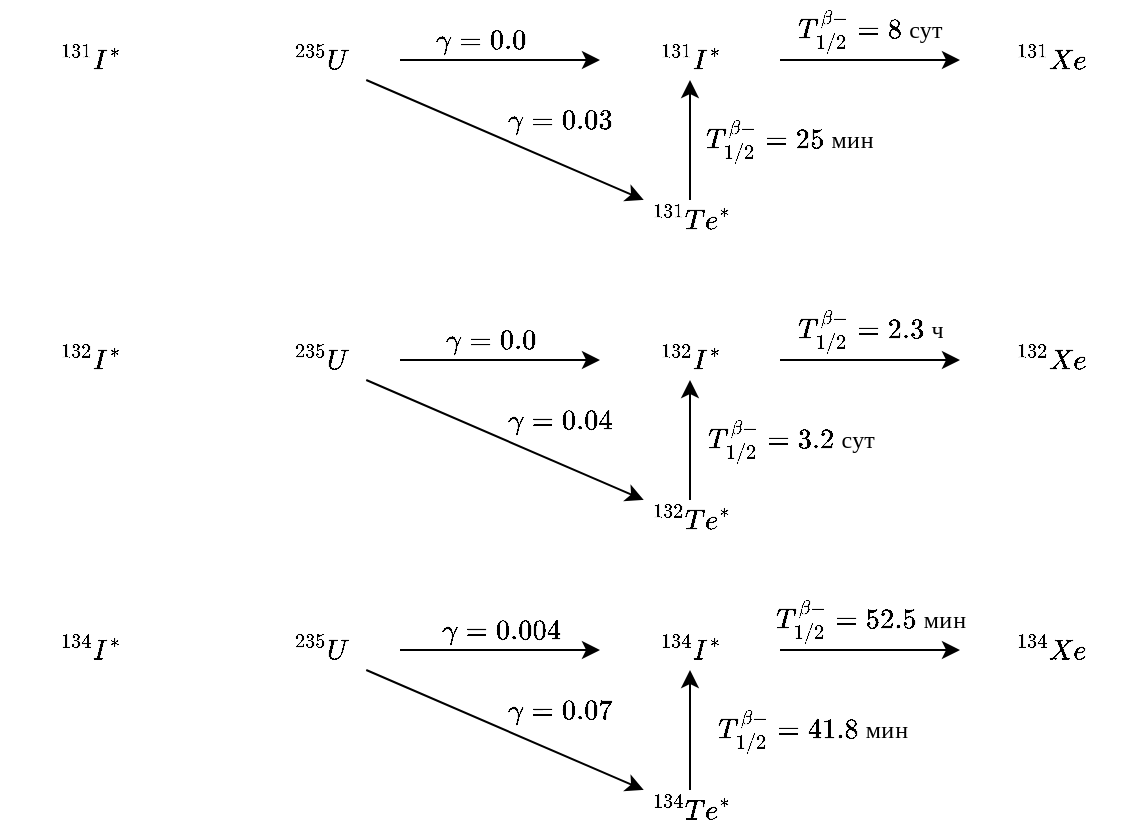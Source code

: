 <mxfile version="11.3.0" type="device" pages="1"><diagram id="QAlOe5eIOQ7eeqK8YHwq" name="Page-1"><mxGraphModel dx="784" dy="629" grid="1" gridSize="10" guides="1" tooltips="1" connect="1" arrows="1" fold="1" page="1" pageScale="1" pageWidth="850" pageHeight="1100" math="1" shadow="0"><root><mxCell id="0"/><mxCell id="1" parent="0"/><mxCell id="5QBfGmfSeDrkzGsC3QRD-2" value="$$^{131}I^*$$" style="text;html=1;resizable=0;autosize=1;align=center;verticalAlign=middle;points=[];fillColor=none;strokeColor=none;rounded=0;" parent="1" vertex="1"><mxGeometry x="40" y="70" width="90" height="20" as="geometry"/></mxCell><mxCell id="5QBfGmfSeDrkzGsC3QRD-5" value="" style="edgeStyle=orthogonalEdgeStyle;rounded=0;orthogonalLoop=1;jettySize=auto;html=1;" parent="1" source="5QBfGmfSeDrkzGsC3QRD-3" target="5QBfGmfSeDrkzGsC3QRD-4" edge="1"><mxGeometry relative="1" as="geometry"/></mxCell><mxCell id="5QBfGmfSeDrkzGsC3QRD-3" value="$$^{235}U$$" style="text;html=1;resizable=0;autosize=1;align=center;verticalAlign=middle;points=[];fillColor=none;strokeColor=none;rounded=0;" parent="1" vertex="1"><mxGeometry x="160" y="70" width="80" height="20" as="geometry"/></mxCell><mxCell id="5QBfGmfSeDrkzGsC3QRD-16" value="" style="edgeStyle=orthogonalEdgeStyle;rounded=0;orthogonalLoop=1;jettySize=auto;html=1;" parent="1" source="5QBfGmfSeDrkzGsC3QRD-4" target="5QBfGmfSeDrkzGsC3QRD-15" edge="1"><mxGeometry relative="1" as="geometry"/></mxCell><mxCell id="5QBfGmfSeDrkzGsC3QRD-4" value="$$^{131}I^*$$" style="text;html=1;resizable=0;autosize=1;align=center;verticalAlign=middle;points=[];fillColor=none;strokeColor=none;rounded=0;" parent="1" vertex="1"><mxGeometry x="340" y="70" width="90" height="20" as="geometry"/></mxCell><mxCell id="5QBfGmfSeDrkzGsC3QRD-15" value="$$^{131}Xe$$" style="text;html=1;resizable=0;autosize=1;align=center;verticalAlign=middle;points=[];fillColor=none;strokeColor=none;rounded=0;" parent="1" vertex="1"><mxGeometry x="520" y="70" width="90" height="20" as="geometry"/></mxCell><mxCell id="5QBfGmfSeDrkzGsC3QRD-9" value="" style="edgeStyle=orthogonalEdgeStyle;rounded=0;orthogonalLoop=1;jettySize=auto;html=1;" parent="1" source="5QBfGmfSeDrkzGsC3QRD-6" target="5QBfGmfSeDrkzGsC3QRD-4" edge="1"><mxGeometry relative="1" as="geometry"/></mxCell><mxCell id="5QBfGmfSeDrkzGsC3QRD-6" value="$$^{131}Te^*$$" style="text;html=1;resizable=0;autosize=1;align=center;verticalAlign=middle;points=[];fillColor=none;strokeColor=none;rounded=0;" parent="1" vertex="1"><mxGeometry x="335" y="150" width="100" height="20" as="geometry"/></mxCell><mxCell id="5QBfGmfSeDrkzGsC3QRD-10" value="" style="endArrow=classic;html=1;" parent="1" source="5QBfGmfSeDrkzGsC3QRD-3" target="5QBfGmfSeDrkzGsC3QRD-6" edge="1"><mxGeometry width="50" height="50" relative="1" as="geometry"><mxPoint x="260" y="150" as="sourcePoint"/><mxPoint x="310" y="100" as="targetPoint"/></mxGeometry></mxCell><mxCell id="5QBfGmfSeDrkzGsC3QRD-12" value="$$\gamma=0.0$$" style="text;html=1;resizable=0;autosize=1;align=center;verticalAlign=middle;points=[];fillColor=none;strokeColor=none;rounded=0;" parent="1" vertex="1"><mxGeometry x="210" y="60" width="140" height="20" as="geometry"/></mxCell><mxCell id="5QBfGmfSeDrkzGsC3QRD-13" value="$$\gamma=0.03$$" style="text;html=1;resizable=0;autosize=1;align=center;verticalAlign=middle;points=[];fillColor=none;strokeColor=none;rounded=0;" parent="1" vertex="1"><mxGeometry x="260" y="100" width="120" height="20" as="geometry"/></mxCell><mxCell id="5QBfGmfSeDrkzGsC3QRD-14" value="$$T_{1/2}^{\beta-}&lt;br&gt;=25\text{ мин}$$" style="text;html=1;resizable=0;autosize=1;align=center;verticalAlign=middle;points=[];fillColor=none;strokeColor=none;rounded=0;" parent="1" vertex="1"><mxGeometry x="380" y="105" width="110" height="30" as="geometry"/></mxCell><mxCell id="5QBfGmfSeDrkzGsC3QRD-17" value="$$T_{1/2}^{\beta-}&lt;br&gt;=8\text{ сут}$$" style="text;html=1;resizable=0;autosize=1;align=center;verticalAlign=middle;points=[];fillColor=none;strokeColor=none;rounded=0;" parent="1" vertex="1"><mxGeometry x="420" y="50" width="110" height="30" as="geometry"/></mxCell><mxCell id="5QBfGmfSeDrkzGsC3QRD-31" value="$$^{132}I^*$$" style="text;html=1;resizable=0;autosize=1;align=center;verticalAlign=middle;points=[];fillColor=none;strokeColor=none;rounded=0;" parent="1" vertex="1"><mxGeometry x="40" y="220" width="90" height="20" as="geometry"/></mxCell><mxCell id="5QBfGmfSeDrkzGsC3QRD-32" value="" style="edgeStyle=orthogonalEdgeStyle;rounded=0;orthogonalLoop=1;jettySize=auto;html=1;" parent="1" source="5QBfGmfSeDrkzGsC3QRD-33" target="5QBfGmfSeDrkzGsC3QRD-35" edge="1"><mxGeometry relative="1" as="geometry"/></mxCell><mxCell id="5QBfGmfSeDrkzGsC3QRD-33" value="$$^{235}U$$" style="text;html=1;resizable=0;autosize=1;align=center;verticalAlign=middle;points=[];fillColor=none;strokeColor=none;rounded=0;" parent="1" vertex="1"><mxGeometry x="160" y="220" width="80" height="20" as="geometry"/></mxCell><mxCell id="5QBfGmfSeDrkzGsC3QRD-34" value="" style="edgeStyle=orthogonalEdgeStyle;rounded=0;orthogonalLoop=1;jettySize=auto;html=1;" parent="1" source="5QBfGmfSeDrkzGsC3QRD-35" target="5QBfGmfSeDrkzGsC3QRD-36" edge="1"><mxGeometry relative="1" as="geometry"/></mxCell><mxCell id="5QBfGmfSeDrkzGsC3QRD-35" value="$$^{132}I^*$$" style="text;html=1;resizable=0;autosize=1;align=center;verticalAlign=middle;points=[];fillColor=none;strokeColor=none;rounded=0;" parent="1" vertex="1"><mxGeometry x="340" y="220" width="90" height="20" as="geometry"/></mxCell><mxCell id="5QBfGmfSeDrkzGsC3QRD-36" value="$$^{132}Xe$$" style="text;html=1;resizable=0;autosize=1;align=center;verticalAlign=middle;points=[];fillColor=none;strokeColor=none;rounded=0;" parent="1" vertex="1"><mxGeometry x="520" y="220" width="90" height="20" as="geometry"/></mxCell><mxCell id="5QBfGmfSeDrkzGsC3QRD-37" value="" style="edgeStyle=orthogonalEdgeStyle;rounded=0;orthogonalLoop=1;jettySize=auto;html=1;" parent="1" source="5QBfGmfSeDrkzGsC3QRD-38" target="5QBfGmfSeDrkzGsC3QRD-35" edge="1"><mxGeometry relative="1" as="geometry"/></mxCell><mxCell id="5QBfGmfSeDrkzGsC3QRD-38" value="$$^{132}Te^*$$" style="text;html=1;resizable=0;autosize=1;align=center;verticalAlign=middle;points=[];fillColor=none;strokeColor=none;rounded=0;" parent="1" vertex="1"><mxGeometry x="335" y="300" width="100" height="20" as="geometry"/></mxCell><mxCell id="5QBfGmfSeDrkzGsC3QRD-39" value="" style="endArrow=classic;html=1;" parent="1" source="5QBfGmfSeDrkzGsC3QRD-33" target="5QBfGmfSeDrkzGsC3QRD-38" edge="1"><mxGeometry width="50" height="50" relative="1" as="geometry"><mxPoint x="260" y="300" as="sourcePoint"/><mxPoint x="310" y="250" as="targetPoint"/></mxGeometry></mxCell><mxCell id="5QBfGmfSeDrkzGsC3QRD-40" value="$$\gamma=0.0$$" style="text;html=1;resizable=0;autosize=1;align=center;verticalAlign=middle;points=[];fillColor=none;strokeColor=none;rounded=0;" parent="1" vertex="1"><mxGeometry x="220" y="210" width="130" height="20" as="geometry"/></mxCell><mxCell id="5QBfGmfSeDrkzGsC3QRD-41" value="$$\gamma=0.04$$" style="text;html=1;resizable=0;autosize=1;align=center;verticalAlign=middle;points=[];fillColor=none;strokeColor=none;rounded=0;" parent="1" vertex="1"><mxGeometry x="260" y="250" width="120" height="20" as="geometry"/></mxCell><mxCell id="5QBfGmfSeDrkzGsC3QRD-42" value="$$T_{1/2}^{\beta-}&lt;br&gt;=3.2\text{ сут}$$" style="text;html=1;resizable=0;autosize=1;align=center;verticalAlign=middle;points=[];fillColor=none;strokeColor=none;rounded=0;" parent="1" vertex="1"><mxGeometry x="380" y="255" width="110" height="30" as="geometry"/></mxCell><mxCell id="5QBfGmfSeDrkzGsC3QRD-43" value="$$T_{1/2}^{\beta-}&lt;br&gt;=2.3\text{ ч}$$" style="text;html=1;resizable=0;autosize=1;align=center;verticalAlign=middle;points=[];fillColor=none;strokeColor=none;rounded=0;" parent="1" vertex="1"><mxGeometry x="420" y="200" width="110" height="30" as="geometry"/></mxCell><mxCell id="5QBfGmfSeDrkzGsC3QRD-56" value="$$^{134}I^*$$" style="text;html=1;resizable=0;autosize=1;align=center;verticalAlign=middle;points=[];fillColor=none;strokeColor=none;rounded=0;" parent="1" vertex="1"><mxGeometry x="40" y="365" width="90" height="20" as="geometry"/></mxCell><mxCell id="5QBfGmfSeDrkzGsC3QRD-57" value="" style="edgeStyle=orthogonalEdgeStyle;rounded=0;orthogonalLoop=1;jettySize=auto;html=1;" parent="1" source="5QBfGmfSeDrkzGsC3QRD-58" target="5QBfGmfSeDrkzGsC3QRD-60" edge="1"><mxGeometry relative="1" as="geometry"/></mxCell><mxCell id="5QBfGmfSeDrkzGsC3QRD-58" value="$$^{235}U$$" style="text;html=1;resizable=0;autosize=1;align=center;verticalAlign=middle;points=[];fillColor=none;strokeColor=none;rounded=0;" parent="1" vertex="1"><mxGeometry x="160" y="365" width="80" height="20" as="geometry"/></mxCell><mxCell id="5QBfGmfSeDrkzGsC3QRD-59" value="" style="edgeStyle=orthogonalEdgeStyle;rounded=0;orthogonalLoop=1;jettySize=auto;html=1;" parent="1" source="5QBfGmfSeDrkzGsC3QRD-60" target="5QBfGmfSeDrkzGsC3QRD-61" edge="1"><mxGeometry relative="1" as="geometry"/></mxCell><mxCell id="5QBfGmfSeDrkzGsC3QRD-60" value="$$^{134}I^*$$" style="text;html=1;resizable=0;autosize=1;align=center;verticalAlign=middle;points=[];fillColor=none;strokeColor=none;rounded=0;" parent="1" vertex="1"><mxGeometry x="340" y="365" width="90" height="20" as="geometry"/></mxCell><mxCell id="5QBfGmfSeDrkzGsC3QRD-61" value="$$^{134}Xe$$" style="text;html=1;resizable=0;autosize=1;align=center;verticalAlign=middle;points=[];fillColor=none;strokeColor=none;rounded=0;" parent="1" vertex="1"><mxGeometry x="520" y="365" width="90" height="20" as="geometry"/></mxCell><mxCell id="5QBfGmfSeDrkzGsC3QRD-62" value="" style="edgeStyle=orthogonalEdgeStyle;rounded=0;orthogonalLoop=1;jettySize=auto;html=1;" parent="1" source="5QBfGmfSeDrkzGsC3QRD-63" target="5QBfGmfSeDrkzGsC3QRD-60" edge="1"><mxGeometry relative="1" as="geometry"/></mxCell><mxCell id="5QBfGmfSeDrkzGsC3QRD-63" value="$$^{134}Te^*$$" style="text;html=1;resizable=0;autosize=1;align=center;verticalAlign=middle;points=[];fillColor=none;strokeColor=none;rounded=0;" parent="1" vertex="1"><mxGeometry x="335" y="445" width="100" height="20" as="geometry"/></mxCell><mxCell id="5QBfGmfSeDrkzGsC3QRD-64" value="" style="endArrow=classic;html=1;" parent="1" source="5QBfGmfSeDrkzGsC3QRD-58" target="5QBfGmfSeDrkzGsC3QRD-63" edge="1"><mxGeometry width="50" height="50" relative="1" as="geometry"><mxPoint x="260" y="445" as="sourcePoint"/><mxPoint x="310" y="395" as="targetPoint"/></mxGeometry></mxCell><mxCell id="5QBfGmfSeDrkzGsC3QRD-65" value="$$\gamma=0.004$$" style="text;html=1;resizable=0;autosize=1;align=center;verticalAlign=middle;points=[];fillColor=none;strokeColor=none;rounded=0;" parent="1" vertex="1"><mxGeometry x="230" y="355" width="120" height="20" as="geometry"/></mxCell><mxCell id="5QBfGmfSeDrkzGsC3QRD-66" value="$$\gamma=0.07$$" style="text;html=1;resizable=0;autosize=1;align=center;verticalAlign=middle;points=[];fillColor=none;strokeColor=none;rounded=0;" parent="1" vertex="1"><mxGeometry x="260" y="395" width="120" height="20" as="geometry"/></mxCell><mxCell id="5QBfGmfSeDrkzGsC3QRD-67" value="$$T_{1/2}^{\beta-}&lt;br&gt;=41.8\text{ мин}$$" style="text;html=1;resizable=0;autosize=1;align=center;verticalAlign=middle;points=[];fillColor=none;strokeColor=none;rounded=0;" parent="1" vertex="1"><mxGeometry x="391" y="400" width="110" height="30" as="geometry"/></mxCell><mxCell id="5QBfGmfSeDrkzGsC3QRD-68" value="$$T_{1/2}^{\beta-}&lt;br&gt;=52.5\text{ мин}$$" style="text;html=1;resizable=0;autosize=1;align=center;verticalAlign=middle;points=[];fillColor=none;strokeColor=none;rounded=0;" parent="1" vertex="1"><mxGeometry x="420" y="345" width="110" height="30" as="geometry"/></mxCell></root></mxGraphModel></diagram></mxfile>